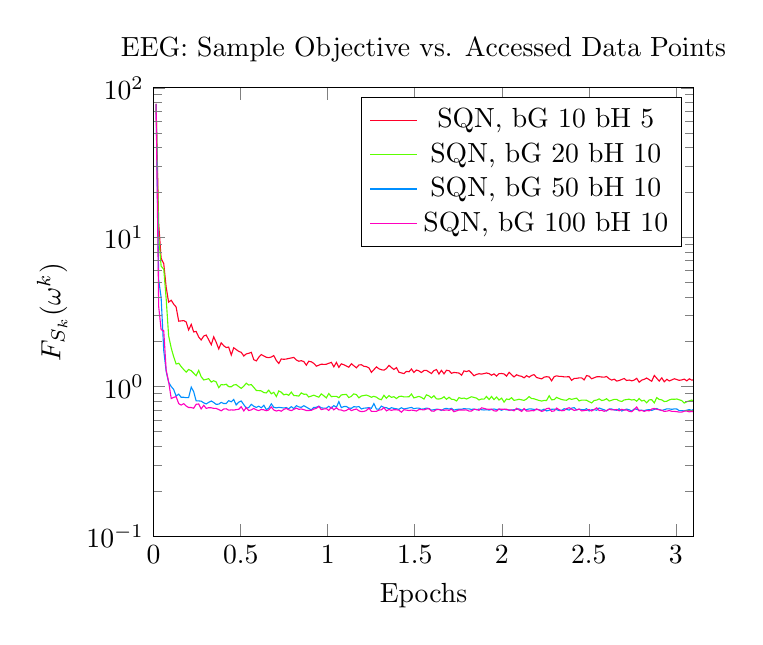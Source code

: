 % This file was created by matplotlib v0.1.0.
% Copyright (c) 2010--2014, Nico Schlömer <nico.schloemer@gmail.com>
% All rights reserved.
% 
% The lastest updates can be retrieved from
% 
% https://github.com/nschloe/matplotlib2tikz
% 
% where you can also submit bug reports and leavecomments.
% 
\begin{tikzpicture}

\definecolor{color1}{rgb}{0.36,1,0}
\definecolor{color0}{rgb}{1,0,0.16}
\definecolor{color3}{rgb}{1,0,0.75}
\definecolor{color2}{rgb}{0,0.562,1}

\begin{axis}[
title={EEG: Sample Objective vs. Accessed Data Points},
xlabel={Epochs},
ylabel={$F_{S_k}(\omega^k)$},
xmin=0, xmax=3.1,
ymin=0.1, ymax=100,
ymode=log,
axis on top,
legend entries={{SQN, bG 10 bH 5},{SQN, bG 20 bH 10},{SQN, bG 50 bH 10},{SQN, bG 100 bH 10}}
]
\addplot [color0]
coordinates {
(0.014,77.985)
(0.029,12.322)
(0.043,7.245)
(0.058,6.673)
(0.072,4.625)
(0.086,3.683)
(0.101,3.794)
(0.115,3.572)
(0.129,3.419)
(0.144,2.746)
(0.173,2.772)
(0.187,2.712)
(0.201,2.4)
(0.216,2.614)
(0.23,2.327)
(0.244,2.346)
(0.259,2.151)
(0.273,2.056)
(0.288,2.185)
(0.302,2.218)
(0.331,1.911)
(0.345,2.159)
(0.359,1.99)
(0.374,1.79)
(0.388,1.968)
(0.403,1.88)
(0.417,1.829)
(0.431,1.844)
(0.446,1.633)
(0.46,1.824)
(0.489,1.724)
(0.503,1.701)
(0.518,1.606)
(0.532,1.659)
(0.546,1.675)
(0.561,1.698)
(0.575,1.518)
(0.59,1.49)
(0.604,1.576)
(0.618,1.642)
(0.647,1.575)
(0.661,1.566)
(0.676,1.581)
(0.69,1.617)
(0.705,1.498)
(0.719,1.431)
(0.733,1.534)
(0.748,1.526)
(0.762,1.533)
(0.776,1.546)
(0.805,1.571)
(0.82,1.511)
(0.834,1.481)
(0.848,1.495)
(0.863,1.473)
(0.877,1.394)
(0.891,1.482)
(0.906,1.468)
(0.92,1.434)
(0.935,1.373)
(0.963,1.416)
(0.978,1.411)
(0.992,1.414)
(1.006,1.436)
(1.021,1.456)
(1.035,1.359)
(1.05,1.456)
(1.064,1.348)
(1.078,1.424)
(1.093,1.403)
(1.121,1.35)
(1.136,1.426)
(1.15,1.382)
(1.165,1.339)
(1.179,1.398)
(1.193,1.404)
(1.208,1.37)
(1.222,1.364)
(1.237,1.337)
(1.251,1.249)
(1.28,1.358)
(1.294,1.319)
(1.308,1.3)
(1.323,1.291)
(1.337,1.323)
(1.352,1.391)
(1.366,1.344)
(1.38,1.305)
(1.395,1.343)
(1.409,1.25)
(1.438,1.225)
(1.452,1.267)
(1.467,1.26)
(1.481,1.314)
(1.495,1.247)
(1.51,1.294)
(1.524,1.277)
(1.538,1.245)
(1.553,1.285)
(1.567,1.288)
(1.596,1.226)
(1.61,1.283)
(1.625,1.303)
(1.639,1.216)
(1.653,1.288)
(1.668,1.22)
(1.682,1.289)
(1.697,1.28)
(1.711,1.23)
(1.725,1.247)
(1.754,1.235)
(1.769,1.195)
(1.783,1.277)
(1.797,1.264)
(1.812,1.282)
(1.826,1.236)
(1.84,1.184)
(1.855,1.209)
(1.869,1.222)
(1.884,1.215)
(1.912,1.236)
(1.927,1.224)
(1.941,1.194)
(1.955,1.219)
(1.97,1.178)
(1.984,1.224)
(1.999,1.226)
(2.013,1.219)
(2.027,1.177)
(2.042,1.248)
(2.07,1.163)
(2.085,1.203)
(2.099,1.184)
(2.114,1.174)
(2.128,1.147)
(2.142,1.186)
(2.157,1.159)
(2.171,1.19)
(2.185,1.206)
(2.2,1.153)
(2.229,1.129)
(2.243,1.159)
(2.257,1.168)
(2.272,1.161)
(2.286,1.096)
(2.301,1.168)
(2.315,1.183)
(2.329,1.174)
(2.344,1.172)
(2.358,1.165)
(2.387,1.166)
(2.401,1.104)
(2.416,1.137)
(2.43,1.139)
(2.444,1.146)
(2.459,1.147)
(2.473,1.111)
(2.487,1.188)
(2.502,1.177)
(2.516,1.131)
(2.545,1.166)
(2.559,1.168)
(2.574,1.162)
(2.588,1.159)
(2.602,1.171)
(2.617,1.13)
(2.631,1.108)
(2.646,1.124)
(2.66,1.091)
(2.674,1.101)
(2.703,1.136)
(2.717,1.101)
(2.732,1.109)
(2.746,1.095)
(2.761,1.109)
(2.775,1.139)
(2.789,1.072)
(2.804,1.107)
(2.818,1.121)
(2.832,1.144)
(2.861,1.088)
(2.876,1.19)
(2.89,1.14)
(2.904,1.091)
(2.919,1.147)
(2.933,1.08)
(2.948,1.122)
(2.962,1.093)
(2.976,1.111)
(2.991,1.131)
(3.019,1.104)
(3.034,1.111)
(3.048,1.125)
(3.063,1.095)
(3.077,1.13)
(3.091,1.107)
(3.106,1.116)
(3.12,1.132)
(3.134,1.126)
(3.149,1.099)
(3.178,1.045)
(3.192,1.059)
(3.206,1.085)
(3.221,1.086)
(3.235,1.093)
(3.249,1.063)
(3.264,1.076)
(3.278,1.14)
(3.293,1.066)
(3.307,1.14)
(3.336,1.13)
(3.35,1.09)
(3.364,1.145)
(3.379,1.131)
(3.393,1.045)
(3.408,1.102)
(3.422,1.084)
(3.436,1.08)
(3.451,1.086)
(3.465,1.091)
(3.494,1.137)
(3.508,1.088)
(3.523,1.1)
(3.537,1.087)
(3.551,1.127)
(3.566,1.117)
(3.58,1.119)
(3.595,1.091)
(3.609,1.129)
(3.623,1.051)
(3.652,1.089)
(3.666,1.127)
(3.681,1.129)
(3.695,1.087)
(3.71,1.088)
(3.724,1.073)
(3.738,1.087)
(3.753,1.091)
(3.767,1.077)
(3.781,1.087)
(3.81,1.025)
(3.825,1.128)
(3.839,1.104)
(3.853,1.126)
(3.868,1.018)
(3.882,1.05)
(3.896,1.057)
(3.911,1.073)
(3.925,1.059)
(3.94,1.105)
(3.968,1.092)
(3.983,1.12)
(3.997,1.12)
(4.012,1.076)
(4.026,1.073)
(4.04,1.035)
(4.055,1.063)
(4.069,1.101)
(4.083,1.071)
(4.098,1.063)

};
\addplot [color1]
coordinates {
(0.014,78.186)
(0.029,10.139)
(0.043,6.404)
(0.058,6.125)
(0.072,3.878)
(0.086,2.194)
(0.101,1.817)
(0.115,1.588)
(0.129,1.419)
(0.144,1.437)
(0.158,1.365)
(0.173,1.302)
(0.187,1.252)
(0.201,1.305)
(0.216,1.28)
(0.23,1.232)
(0.244,1.186)
(0.259,1.285)
(0.273,1.167)
(0.288,1.11)
(0.316,1.132)
(0.331,1.075)
(0.345,1.097)
(0.359,1.078)
(0.374,0.986)
(0.388,1.034)
(0.403,1.029)
(0.417,1.04)
(0.431,1.001)
(0.446,1.0)
(0.46,1.027)
(0.474,1.034)
(0.489,1.002)
(0.503,0.975)
(0.518,1.009)
(0.532,1.056)
(0.546,1.026)
(0.561,1.034)
(0.575,0.991)
(0.59,0.944)
(0.618,0.939)
(0.633,0.914)
(0.647,0.909)
(0.661,0.949)
(0.676,0.897)
(0.69,0.918)
(0.705,0.86)
(0.719,0.938)
(0.733,0.919)
(0.748,0.883)
(0.762,0.892)
(0.776,0.877)
(0.791,0.921)
(0.805,0.874)
(0.82,0.871)
(0.834,0.866)
(0.848,0.91)
(0.863,0.891)
(0.877,0.892)
(0.891,0.854)
(0.92,0.878)
(0.935,0.863)
(0.949,0.852)
(0.963,0.896)
(0.978,0.869)
(0.992,0.842)
(1.006,0.901)
(1.021,0.858)
(1.035,0.863)
(1.05,0.862)
(1.064,0.844)
(1.078,0.882)
(1.093,0.886)
(1.107,0.889)
(1.121,0.846)
(1.136,0.863)
(1.15,0.896)
(1.165,0.885)
(1.179,0.843)
(1.193,0.867)
(1.222,0.88)
(1.237,0.866)
(1.251,0.851)
(1.265,0.863)
(1.28,0.851)
(1.294,0.829)
(1.308,0.819)
(1.323,0.877)
(1.337,0.837)
(1.352,0.872)
(1.366,0.849)
(1.38,0.858)
(1.395,0.834)
(1.409,0.859)
(1.423,0.865)
(1.438,0.855)
(1.452,0.856)
(1.467,0.857)
(1.481,0.894)
(1.495,0.842)
(1.524,0.862)
(1.538,0.849)
(1.553,0.827)
(1.567,0.883)
(1.582,0.868)
(1.596,0.842)
(1.61,0.871)
(1.625,0.829)
(1.639,0.828)
(1.653,0.834)
(1.668,0.857)
(1.682,0.824)
(1.697,0.851)
(1.711,0.825)
(1.725,0.822)
(1.74,0.803)
(1.754,0.846)
(1.769,0.834)
(1.783,0.84)
(1.797,0.828)
(1.826,0.857)
(1.84,0.849)
(1.855,0.839)
(1.869,0.816)
(1.884,0.828)
(1.898,0.826)
(1.912,0.861)
(1.927,0.821)
(1.941,0.861)
(1.955,0.821)
(1.97,0.854)
(1.984,0.815)
(1.999,0.839)
(2.013,0.789)
(2.027,0.828)
(2.042,0.821)
(2.056,0.845)
(2.07,0.811)
(2.085,0.817)
(2.099,0.825)
(2.128,0.81)
(2.142,0.828)
(2.157,0.859)
(2.171,0.834)
(2.185,0.831)
(2.2,0.819)
(2.214,0.81)
(2.229,0.802)
(2.243,0.81)
(2.257,0.809)
(2.272,0.871)
(2.286,0.818)
(2.301,0.82)
(2.315,0.849)
(2.329,0.834)
(2.344,0.821)
(2.358,0.815)
(2.372,0.812)
(2.387,0.834)
(2.401,0.823)
(2.43,0.839)
(2.444,0.804)
(2.459,0.814)
(2.473,0.814)
(2.487,0.812)
(2.502,0.794)
(2.516,0.78)
(2.531,0.809)
(2.545,0.814)
(2.559,0.83)
(2.574,0.809)
(2.588,0.815)
(2.602,0.832)
(2.617,0.802)
(2.631,0.812)
(2.646,0.824)
(2.66,0.823)
(2.674,0.805)
(2.689,0.797)
(2.703,0.816)
(2.732,0.826)
(2.746,0.815)
(2.761,0.821)
(2.775,0.8)
(2.789,0.834)
(2.804,0.803)
(2.818,0.812)
(2.832,0.781)
(2.847,0.817)
(2.861,0.82)
(2.876,0.78)
(2.89,0.846)
(2.904,0.823)
(2.919,0.817)
(2.933,0.796)
(2.948,0.8)
(2.962,0.817)
(2.976,0.826)
(2.991,0.824)
(3.005,0.828)
(3.034,0.808)
(3.048,0.778)
(3.063,0.794)
(3.077,0.805)
(3.091,0.815)
(3.106,0.797)
(3.12,0.784)
(3.134,0.784)
(3.149,0.805)
(3.163,0.811)
(3.178,0.794)
(3.192,0.808)
(3.206,0.803)
(3.221,0.807)
(3.235,0.82)
(3.249,0.815)
(3.264,0.785)
(3.278,0.807)
(3.293,0.798)
(3.307,0.807)
(3.336,0.787)
(3.35,0.794)
(3.364,0.806)
(3.379,0.765)
(3.393,0.803)
(3.408,0.803)
(3.422,0.78)
(3.436,0.771)
(3.451,0.809)
(3.465,0.796)
(3.48,0.795)
(3.494,0.802)
(3.508,0.783)
(3.523,0.785)
(3.537,0.804)
(3.551,0.797)
(3.566,0.794)
(3.58,0.776)
(3.595,0.766)
(3.609,0.779)
(3.638,0.784)
(3.652,0.761)
(3.666,0.794)
(3.681,0.795)
(3.695,0.778)
(3.71,0.77)
(3.724,0.8)
(3.738,0.765)
(3.753,0.777)
(3.767,0.821)
(3.781,0.795)
(3.796,0.799)
(3.81,0.799)
(3.825,0.795)
(3.839,0.794)
(3.853,0.761)
(3.868,0.786)
(3.882,0.779)
(3.896,0.8)
(3.911,0.77)

};
\addplot [color2]
coordinates {
(0.014,77.871)
(0.029,5.193)
(0.043,3.957)
(0.058,1.748)
(0.072,1.266)
(0.086,1.071)
(0.101,1.003)
(0.115,0.959)
(0.129,0.867)
(0.144,0.892)
(0.158,0.85)
(0.173,0.85)
(0.187,0.845)
(0.201,0.846)
(0.216,0.994)
(0.23,0.927)
(0.244,0.805)
(0.259,0.804)
(0.273,0.801)
(0.288,0.78)
(0.302,0.768)
(0.316,0.786)
(0.331,0.803)
(0.345,0.785)
(0.359,0.763)
(0.374,0.765)
(0.388,0.786)
(0.403,0.772)
(0.417,0.773)
(0.431,0.807)
(0.446,0.793)
(0.46,0.822)
(0.474,0.756)
(0.489,0.789)
(0.503,0.803)
(0.518,0.759)
(0.532,0.719)
(0.546,0.725)
(0.561,0.763)
(0.575,0.741)
(0.59,0.727)
(0.604,0.741)
(0.618,0.723)
(0.633,0.752)
(0.647,0.704)
(0.661,0.718)
(0.676,0.769)
(0.69,0.729)
(0.705,0.722)
(0.719,0.728)
(0.748,0.721)
(0.762,0.726)
(0.776,0.712)
(0.791,0.736)
(0.805,0.714)
(0.82,0.747)
(0.834,0.733)
(0.848,0.728)
(0.863,0.747)
(0.877,0.731)
(0.891,0.715)
(0.906,0.7)
(0.92,0.727)
(0.935,0.729)
(0.949,0.742)
(0.963,0.722)
(0.978,0.719)
(0.992,0.719)
(1.006,0.74)
(1.021,0.719)
(1.035,0.748)
(1.05,0.73)
(1.064,0.795)
(1.078,0.725)
(1.093,0.737)
(1.107,0.738)
(1.121,0.721)
(1.136,0.717)
(1.15,0.736)
(1.165,0.732)
(1.179,0.737)
(1.193,0.71)
(1.208,0.719)
(1.222,0.721)
(1.237,0.725)
(1.251,0.717)
(1.265,0.771)
(1.28,0.71)
(1.294,0.707)
(1.308,0.742)
(1.323,0.727)
(1.337,0.725)
(1.352,0.711)
(1.366,0.724)
(1.38,0.717)
(1.395,0.712)
(1.409,0.706)
(1.423,0.724)
(1.438,0.71)
(1.452,0.716)
(1.481,0.727)
(1.495,0.713)
(1.51,0.719)
(1.524,0.719)
(1.538,0.708)
(1.553,0.711)
(1.567,0.72)
(1.582,0.714)
(1.596,0.697)
(1.61,0.702)
(1.625,0.708)
(1.639,0.706)
(1.653,0.694)
(1.668,0.711)
(1.682,0.717)
(1.697,0.709)
(1.711,0.717)
(1.725,0.697)
(1.74,0.706)
(1.754,0.707)
(1.769,0.707)
(1.783,0.714)
(1.797,0.711)
(1.812,0.711)
(1.826,0.705)
(1.84,0.71)
(1.855,0.701)
(1.869,0.709)
(1.884,0.702)
(1.898,0.699)
(1.912,0.702)
(1.927,0.698)
(1.941,0.704)
(1.955,0.71)
(1.97,0.703)
(1.984,0.707)
(1.999,0.696)
(2.013,0.708)
(2.027,0.7)
(2.042,0.699)
(2.056,0.697)
(2.07,0.702)
(2.085,0.706)
(2.099,0.711)
(2.114,0.697)
(2.128,0.706)
(2.142,0.702)
(2.157,0.711)
(2.171,0.71)
(2.185,0.705)
(2.214,0.702)
(2.229,0.695)
(2.243,0.708)
(2.257,0.689)
(2.272,0.696)
(2.286,0.707)
(2.301,0.708)
(2.315,0.704)
(2.329,0.692)
(2.344,0.696)
(2.358,0.713)
(2.372,0.705)
(2.387,0.698)
(2.401,0.719)
(2.416,0.725)
(2.43,0.7)
(2.444,0.707)
(2.459,0.703)
(2.473,0.701)
(2.487,0.713)
(2.502,0.688)
(2.516,0.701)
(2.531,0.703)
(2.545,0.696)
(2.559,0.721)
(2.574,0.71)
(2.588,0.702)
(2.602,0.689)
(2.617,0.71)
(2.631,0.71)
(2.646,0.7)
(2.66,0.695)
(2.674,0.712)
(2.689,0.688)
(2.703,0.699)
(2.717,0.709)
(2.732,0.701)
(2.746,0.688)
(2.761,0.71)
(2.775,0.707)
(2.789,0.696)
(2.804,0.696)
(2.818,0.692)
(2.832,0.7)
(2.847,0.703)
(2.861,0.694)
(2.876,0.705)
(2.89,0.715)
(2.904,0.702)
(2.919,0.693)
(2.948,0.711)
(2.962,0.711)
(2.976,0.706)
(2.991,0.711)
(3.005,0.71)
(3.019,0.692)
(3.034,0.691)
(3.048,0.69)
(3.063,0.697)
(3.077,0.703)
(3.091,0.695)
(3.106,0.709)
(3.12,0.708)
(3.134,0.712)
(3.149,0.704)
(3.163,0.707)
(3.178,0.689)
(3.192,0.696)
(3.206,0.698)
(3.221,0.693)
(3.235,0.709)
(3.249,0.697)
(3.264,0.71)
(3.278,0.697)
(3.293,0.711)
(3.307,0.686)
(3.321,0.681)
(3.336,0.706)
(3.35,0.702)
(3.364,0.697)
(3.379,0.699)
(3.393,0.697)
(3.408,0.688)
(3.422,0.697)
(3.436,0.7)
(3.451,0.699)
(3.465,0.699)
(3.48,0.686)
(3.494,0.683)
(3.508,0.707)
(3.523,0.699)
(3.537,0.692)
(3.551,0.699)
(3.566,0.691)
(3.58,0.693)
(3.595,0.709)
(3.609,0.695)
(3.623,0.691)
(3.638,0.704)
(3.652,0.701)
(3.681,0.693)
(3.695,0.685)
(3.71,0.687)
(3.724,0.693)
(3.738,0.695)
(3.753,0.699)
(3.767,0.694)
(3.781,0.707)
(3.796,0.705)
(3.81,0.696)
(3.825,0.693)
(3.839,0.699)
(3.853,0.691)
(3.868,0.702)
(3.882,0.692)
(3.896,0.691)
(3.911,0.698)
(3.925,0.701)
(3.94,0.699)
(3.954,0.707)
(3.968,0.698)
(3.983,0.71)
(3.997,0.707)
(4.012,0.696)
(4.026,0.699)
(4.04,0.699)
(4.055,0.711)
(4.069,0.705)
(4.083,0.693)
(4.098,0.706)
(4.112,0.706)
(4.127,0.703)
(4.141,0.706)
(4.155,0.705)
(4.17,0.688)
(4.184,0.687)
(4.198,0.711)
(4.213,0.698)
(4.227,0.699)
(4.242,0.713)
(4.256,0.707)
(4.27,0.706)
(4.285,0.684)
(4.299,0.71)
(4.313,0.71)
(4.328,0.702)
(4.342,0.71)
(4.357,0.698)
(4.371,0.695)
(4.385,0.689)
(4.414,0.7)
(4.428,0.699)
(4.443,0.691)
(4.457,0.698)
(4.472,0.701)
(4.486,0.698)
(4.5,0.696)
(4.515,0.687)
(4.529,0.703)
(4.543,0.701)
(4.558,0.689)
(4.572,0.694)
(4.587,0.692)
(4.601,0.7)
(4.615,0.689)
(4.63,0.685)
(4.644,0.678)
(4.659,0.698)
(4.673,0.712)
(4.687,0.686)
(4.702,0.703)
(4.716,0.688)
(4.73,0.707)
(4.745,0.69)
(4.759,0.699)
(4.774,0.699)
(4.788,0.701)
(4.802,0.701)
(4.817,0.705)
(4.831,0.689)
(4.845,0.706)
(4.86,0.695)
(4.874,0.694)
(4.889,0.692)
(4.903,0.695)
(4.917,0.696)
(4.932,0.704)
(4.946,0.701)
(4.96,0.698)
(4.975,0.7)
(4.989,0.695)
(5.004,0.708)
(5.018,0.693)
(5.032,0.691)
(5.047,0.698)
(5.061,0.694)
(5.075,0.702)

};
\addplot [color3]
coordinates {
(0.014,78.331)
(0.029,3.435)
(0.043,2.409)
(0.058,2.368)
(0.072,1.291)
(0.086,1.082)
(0.101,0.834)
(0.115,0.849)
(0.129,0.859)
(0.144,0.771)
(0.158,0.754)
(0.173,0.771)
(0.187,0.743)
(0.201,0.726)
(0.216,0.726)
(0.23,0.718)
(0.244,0.763)
(0.259,0.767)
(0.273,0.711)
(0.288,0.751)
(0.302,0.717)
(0.316,0.724)
(0.331,0.723)
(0.345,0.717)
(0.359,0.716)
(0.374,0.704)
(0.388,0.69)
(0.403,0.71)
(0.417,0.712)
(0.431,0.697)
(0.446,0.7)
(0.46,0.698)
(0.474,0.703)
(0.489,0.707)
(0.503,0.735)
(0.518,0.689)
(0.532,0.726)
(0.546,0.693)
(0.561,0.7)
(0.575,0.716)
(0.59,0.7)
(0.604,0.693)
(0.618,0.704)
(0.633,0.701)
(0.647,0.691)
(0.661,0.699)
(0.676,0.733)
(0.69,0.699)
(0.705,0.688)
(0.719,0.696)
(0.733,0.686)
(0.748,0.706)
(0.762,0.716)
(0.776,0.701)
(0.791,0.692)
(0.805,0.706)
(0.82,0.719)
(0.834,0.706)
(0.848,0.71)
(0.863,0.703)
(0.877,0.693)
(0.891,0.693)
(0.906,0.696)
(0.92,0.709)
(0.935,0.718)
(0.949,0.738)
(0.963,0.703)
(0.978,0.71)
(0.992,0.714)
(1.006,0.694)
(1.021,0.729)
(1.035,0.701)
(1.05,0.723)
(1.064,0.701)
(1.078,0.699)
(1.093,0.688)
(1.107,0.694)
(1.121,0.713)
(1.136,0.693)
(1.15,0.702)
(1.165,0.71)
(1.179,0.69)
(1.193,0.682)
(1.208,0.684)
(1.222,0.693)
(1.237,0.72)
(1.251,0.684)
(1.265,0.685)
(1.28,0.685)
(1.294,0.698)
(1.308,0.701)
(1.323,0.725)
(1.337,0.69)
(1.352,0.704)
(1.366,0.695)
(1.38,0.702)
(1.395,0.701)
(1.409,0.697)
(1.423,0.676)
(1.438,0.702)
(1.467,0.693)
(1.481,0.698)
(1.495,0.694)
(1.51,0.688)
(1.524,0.704)
(1.538,0.703)
(1.553,0.7)
(1.567,0.71)
(1.582,0.713)
(1.596,0.688)
(1.61,0.686)
(1.625,0.703)
(1.639,0.703)
(1.653,0.7)
(1.668,0.696)
(1.682,0.7)
(1.697,0.695)
(1.711,0.708)
(1.725,0.681)
(1.74,0.69)
(1.754,0.699)
(1.769,0.699)
(1.783,0.699)
(1.797,0.7)
(1.812,0.687)
(1.826,0.688)
(1.84,0.705)
(1.855,0.706)
(1.869,0.694)
(1.884,0.723)
(1.898,0.716)
(1.912,0.709)
(1.927,0.706)
(1.941,0.709)
(1.955,0.69)
(1.97,0.687)
(1.984,0.711)
(1.999,0.707)
(2.013,0.706)
(2.027,0.708)
(2.042,0.696)
(2.056,0.701)
(2.07,0.69)
(2.085,0.718)
(2.099,0.7)
(2.114,0.684)
(2.128,0.714)
(2.142,0.688)
(2.157,0.688)
(2.171,0.692)
(2.185,0.691)
(2.2,0.711)
(2.214,0.698)
(2.229,0.684)
(2.243,0.693)
(2.257,0.714)
(2.272,0.719)
(2.286,0.685)
(2.301,0.689)
(2.315,0.72)
(2.329,0.703)
(2.344,0.691)
(2.358,0.693)
(2.372,0.714)
(2.387,0.724)
(2.401,0.709)
(2.416,0.694)
(2.43,0.701)
(2.444,0.71)
(2.459,0.689)
(2.473,0.693)
(2.487,0.696)
(2.502,0.704)
(2.516,0.688)
(2.531,0.705)
(2.545,0.723)
(2.559,0.693)
(2.574,0.696)
(2.588,0.685)
(2.602,0.693)
(2.617,0.708)
(2.631,0.7)
(2.646,0.701)
(2.66,0.704)
(2.674,0.69)
(2.689,0.706)
(2.703,0.698)
(2.717,0.7)
(2.732,0.684)
(2.746,0.681)
(2.761,0.704)
(2.775,0.732)
(2.789,0.689)
(2.804,0.695)
(2.818,0.684)
(2.832,0.693)
(2.847,0.69)
(2.861,0.709)
(2.876,0.716)
(2.89,0.707)
(2.919,0.696)
(2.933,0.684)
(2.948,0.687)
(2.962,0.693)
(2.976,0.685)
(2.991,0.684)
(3.005,0.681)
(3.019,0.677)
(3.034,0.676)
(3.048,0.687)
(3.063,0.687)
(3.077,0.679)
(3.091,0.683)
(3.106,0.678)
(3.12,0.682)
(3.134,0.687)
(3.149,0.691)
(3.163,0.684)
(3.178,0.687)
(3.192,0.682)
(3.206,0.688)
(3.221,0.685)
(3.235,0.692)
(3.249,0.689)
(3.264,0.676)
(3.278,0.677)
(3.293,0.692)
(3.307,0.678)
(3.321,0.69)
(3.336,0.688)
(3.35,0.685)
(3.364,0.681)
(3.379,0.68)
(3.393,0.682)
(3.408,0.683)
(3.422,0.68)
(3.436,0.685)
(3.451,0.686)
(3.465,0.682)
(3.48,0.693)
(3.494,0.682)
(3.508,0.683)
(3.523,0.672)
(3.537,0.674)
(3.551,0.677)
(3.566,0.689)
(3.58,0.696)
(3.595,0.682)
(3.609,0.686)
(3.623,0.691)
(3.638,0.678)
(3.652,0.691)
(3.666,0.674)
(3.681,0.693)
(3.695,0.678)
(3.71,0.693)
(3.724,0.681)
(3.738,0.684)
(3.753,0.675)
(3.767,0.686)
(3.781,0.683)
(3.796,0.69)
(3.81,0.677)
(3.825,0.684)
(3.839,0.685)
(3.853,0.678)
(3.868,0.681)
(3.882,0.695)
(3.896,0.682)
(3.911,0.679)
(3.925,0.685)
(3.94,0.689)
(3.954,0.686)
(3.968,0.684)
(3.983,0.662)
(3.997,0.687)
(4.012,0.674)
(4.026,0.677)
(4.04,0.684)
(4.055,0.681)
(4.069,0.676)
(4.083,0.678)
(4.098,0.681)
(4.112,0.682)
(4.127,0.686)
(4.141,0.679)
(4.155,0.683)
(4.17,0.664)
(4.184,0.679)
(4.198,0.686)
(4.213,0.689)
(4.227,0.685)
(4.242,0.679)
(4.256,0.686)
(4.27,0.68)
(4.285,0.691)
(4.299,0.677)
(4.313,0.677)
(4.328,0.676)
(4.342,0.679)
(4.371,0.692)
(4.385,0.678)
(4.4,0.689)
(4.414,0.684)
(4.428,0.687)
(4.443,0.681)
(4.457,0.683)
(4.472,0.676)
(4.486,0.689)
(4.5,0.682)
(4.515,0.671)
(4.529,0.679)
(4.543,0.676)
(4.558,0.685)
(4.572,0.677)
(4.587,0.685)
(4.601,0.688)
(4.615,0.679)
(4.63,0.684)
(4.644,0.682)
(4.659,0.688)
(4.673,0.685)
(4.687,0.686)
(4.702,0.678)
(4.716,0.683)
(4.73,0.684)
(4.745,0.684)
(4.759,0.689)
(4.774,0.681)
(4.788,0.681)
(4.802,0.684)
(4.817,0.687)
(4.831,0.686)
(4.845,0.684)
(4.86,0.683)
(4.874,0.677)
(4.889,0.687)
(4.903,0.697)
(4.917,0.669)
(4.932,0.668)
(4.946,0.684)
(4.96,0.689)
(4.975,0.684)
(4.989,0.674)
(5.004,0.676)
(5.018,0.685)
(5.032,0.694)
(5.047,0.678)
(5.061,0.689)
(5.075,0.674)
(5.09,0.673)
(5.104,0.689)
(5.119,0.678)
(5.133,0.673)
(5.147,0.679)
(5.162,0.682)
(5.176,0.675)
(5.191,0.688)
(5.205,0.676)
(5.219,0.683)
(5.234,0.681)
(5.248,0.693)
(5.262,0.675)
(5.277,0.679)
(5.291,0.683)
(5.306,0.681)
(5.32,0.673)
(5.334,0.685)
(5.349,0.682)
(5.363,0.678)
(5.377,0.679)
(5.392,0.678)
(5.406,0.685)
(5.421,0.693)
(5.435,0.677)
(5.449,0.684)
(5.464,0.677)
(5.478,0.682)
(5.492,0.677)
(5.507,0.696)
(5.521,0.682)
(5.536,0.68)
(5.55,0.684)
(5.564,0.684)
(5.579,0.668)
(5.593,0.674)
(5.607,0.668)
(5.622,0.679)
(5.636,0.674)
(5.651,0.676)
(5.665,0.684)
(5.679,0.683)
(5.694,0.68)
(5.708,0.67)
(5.723,0.694)
(5.737,0.686)
(5.751,0.684)
(5.766,0.688)
(5.78,0.683)
(5.794,0.683)
(5.823,0.677)
(5.838,0.681)
(5.852,0.689)
(5.866,0.694)
(5.881,0.685)
(5.895,0.675)
(5.909,0.684)
(5.924,0.674)
(5.938,0.677)
(5.953,0.686)
(5.967,0.685)
(5.981,0.668)
(5.996,0.678)
(6.01,0.674)
(6.024,0.683)
(6.039,0.684)
(6.053,0.682)
(6.068,0.673)
(6.082,0.686)
(6.096,0.685)
(6.111,0.678)
(6.125,0.681)
(6.139,0.678)
(6.154,0.679)
(6.168,0.69)
(6.183,0.68)
(6.197,0.687)
(6.211,0.684)
(6.226,0.68)
(6.24,0.684)
(6.254,0.681)
(6.269,0.701)
(6.283,0.685)
(6.298,0.675)
(6.312,0.684)
(6.326,0.68)
(6.341,0.685)
(6.355,0.67)
(6.37,0.682)
(6.384,0.678)
(6.398,0.68)
(6.413,0.681)
(6.427,0.689)
(6.441,0.681)
(6.456,0.681)
(6.47,0.674)
(6.485,0.68)
(6.499,0.679)
(6.513,0.684)
(6.528,0.678)
(6.542,0.68)
(6.556,0.679)
(6.571,0.678)
(6.585,0.676)
(6.6,0.688)
(6.614,0.685)
(6.628,0.679)
(6.643,0.682)
(6.657,0.681)
(6.671,0.685)
(6.686,0.677)
(6.7,0.673)
(6.715,0.684)
(6.729,0.683)
(6.743,0.681)
(6.758,0.677)
(6.772,0.678)
(6.786,0.685)
(6.801,0.683)
(6.815,0.681)
(6.83,0.688)
(6.844,0.672)
(6.858,0.685)
(6.873,0.68)
(6.887,0.673)
(6.902,0.681)
(6.916,0.677)
(6.93,0.687)
(6.945,0.681)
(6.959,0.682)
(6.973,0.685)
(6.988,0.675)
(7.002,0.672)
(7.017,0.681)
(7.031,0.679)
(7.045,0.688)
(7.06,0.679)
(7.074,0.678)
(7.088,0.672)
(7.103,0.688)
(7.117,0.677)
(7.132,0.678)
(7.146,0.687)
(7.16,0.681)
(7.175,0.682)
(7.189,0.675)
(7.203,0.68)
(7.218,0.684)
(7.232,0.676)
(7.247,0.689)
(7.275,0.683)
(7.29,0.694)
(7.304,0.68)
(7.318,0.684)
(7.333,0.684)
(7.347,0.688)
(7.362,0.682)
(7.376,0.688)
(7.39,0.668)
(7.405,0.678)
(7.419,0.681)
(7.434,0.676)
(7.448,0.677)
(7.462,0.692)
(7.477,0.679)
(7.491,0.684)
(7.505,0.679)
(7.52,0.68)
(7.534,0.685)
(7.549,0.685)
(7.563,0.693)
(7.577,0.678)
(7.592,0.682)
(7.606,0.682)
(7.62,0.684)
(7.635,0.676)
(7.649,0.672)
(7.664,0.68)
(7.678,0.676)
(7.692,0.69)
(7.707,0.684)
(7.721,0.68)
(7.735,0.679)
(7.75,0.67)
(7.764,0.691)
(7.779,0.679)
(7.793,0.688)
(7.807,0.677)
(7.822,0.675)
(7.836,0.684)
(7.85,0.679)
(7.865,0.677)
(7.879,0.686)
(7.894,0.683)
(7.908,0.684)
(7.922,0.68)
(7.937,0.677)
(7.951,0.679)

};
\path [draw=black, fill opacity=0] (axis cs:13,100)--(axis cs:13,100);

\path [draw=black, fill opacity=0] (axis cs:3.1,13)--(axis cs:3.1,13);

\path [draw=black, fill opacity=0] (axis cs:13,0.1)--(axis cs:13,0.1);

\path [draw=black, fill opacity=0] (axis cs:0,13)--(axis cs:0,13);

\end{axis}

\end{tikzpicture}